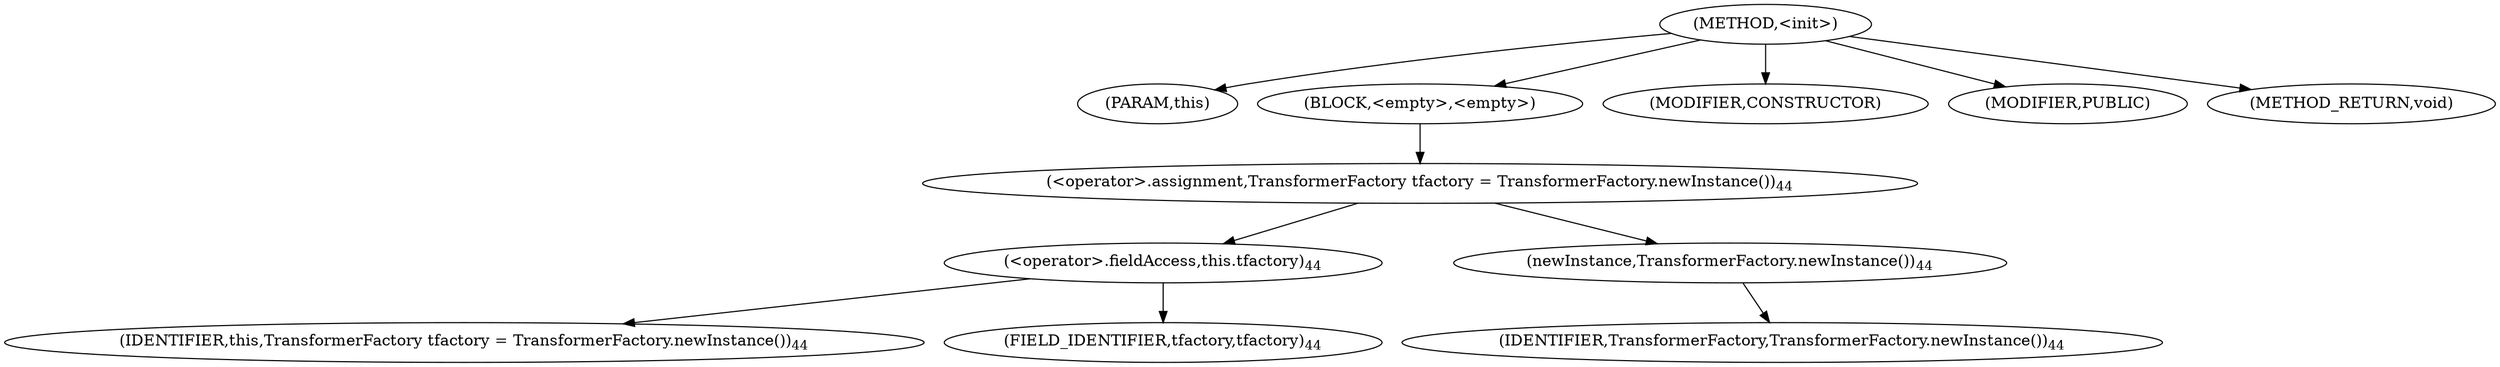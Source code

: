 digraph "&lt;init&gt;" {  
"186" [label = <(METHOD,&lt;init&gt;)> ]
"187" [label = <(PARAM,this)> ]
"188" [label = <(BLOCK,&lt;empty&gt;,&lt;empty&gt;)> ]
"189" [label = <(&lt;operator&gt;.assignment,TransformerFactory tfactory = TransformerFactory.newInstance())<SUB>44</SUB>> ]
"190" [label = <(&lt;operator&gt;.fieldAccess,this.tfactory)<SUB>44</SUB>> ]
"191" [label = <(IDENTIFIER,this,TransformerFactory tfactory = TransformerFactory.newInstance())<SUB>44</SUB>> ]
"192" [label = <(FIELD_IDENTIFIER,tfactory,tfactory)<SUB>44</SUB>> ]
"193" [label = <(newInstance,TransformerFactory.newInstance())<SUB>44</SUB>> ]
"194" [label = <(IDENTIFIER,TransformerFactory,TransformerFactory.newInstance())<SUB>44</SUB>> ]
"195" [label = <(MODIFIER,CONSTRUCTOR)> ]
"196" [label = <(MODIFIER,PUBLIC)> ]
"197" [label = <(METHOD_RETURN,void)> ]
  "186" -> "187" 
  "186" -> "188" 
  "186" -> "195" 
  "186" -> "196" 
  "186" -> "197" 
  "188" -> "189" 
  "189" -> "190" 
  "189" -> "193" 
  "190" -> "191" 
  "190" -> "192" 
  "193" -> "194" 
}
